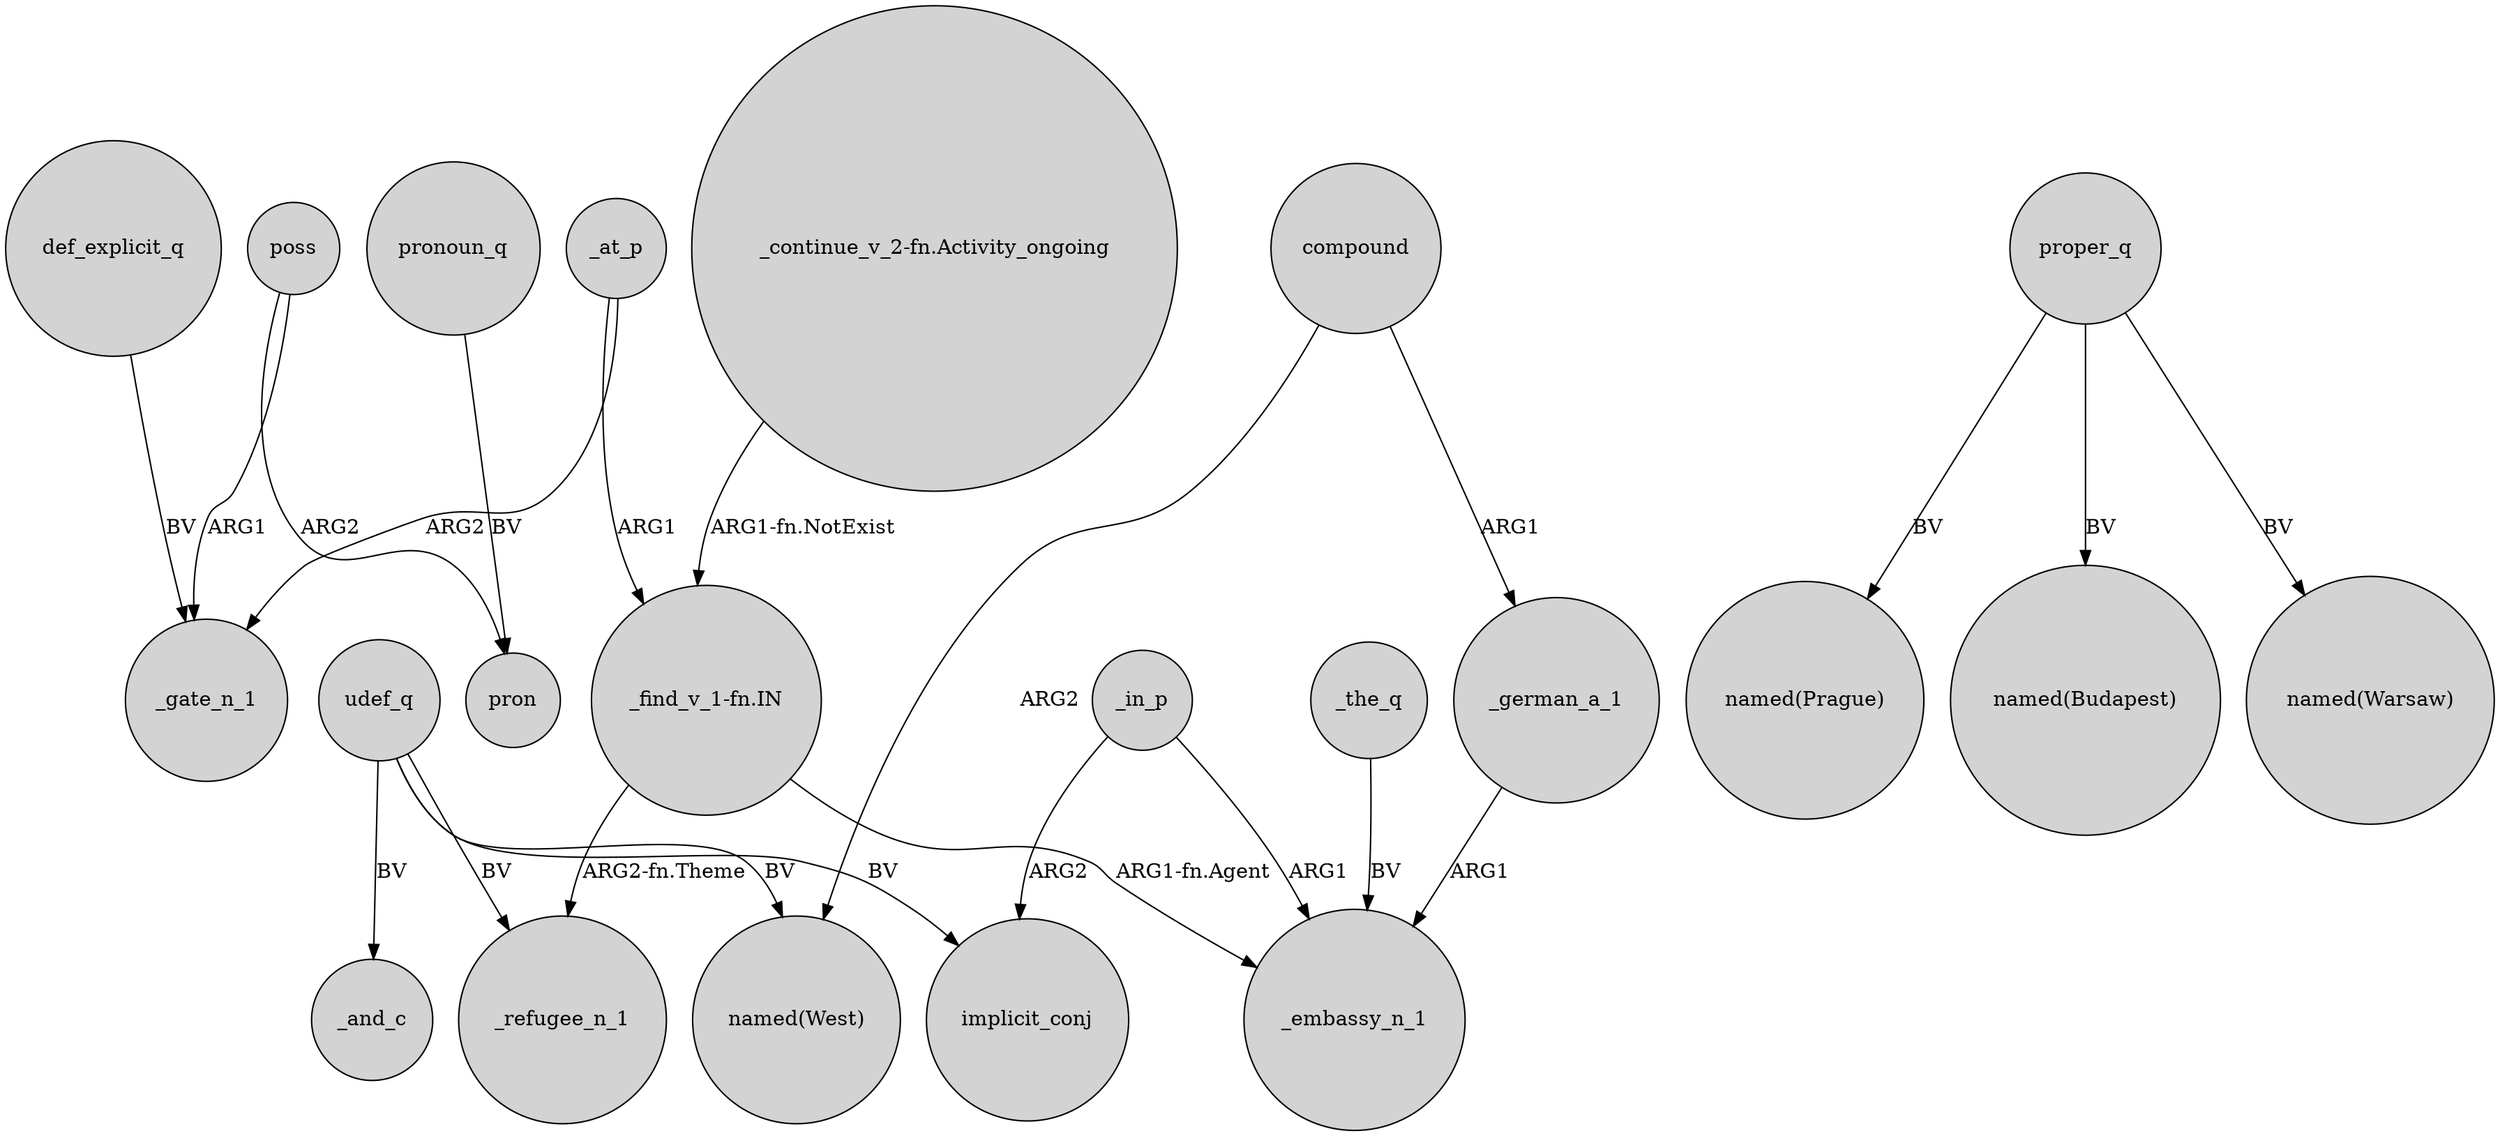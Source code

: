 digraph {
	node [shape=circle style=filled]
	poss -> _gate_n_1 [label=ARG1]
	compound -> "named(West)" [label=ARG2]
	poss -> pron [label=ARG2]
	"_find_v_1-fn.IN" -> _refugee_n_1 [label="ARG2-fn.Theme"]
	"_find_v_1-fn.IN" -> _embassy_n_1 [label="ARG1-fn.Agent"]
	_the_q -> _embassy_n_1 [label=BV]
	udef_q -> implicit_conj [label=BV]
	pronoun_q -> pron [label=BV]
	def_explicit_q -> _gate_n_1 [label=BV]
	udef_q -> "named(West)" [label=BV]
	proper_q -> "named(Prague)" [label=BV]
	"_continue_v_2-fn.Activity_ongoing" -> "_find_v_1-fn.IN" [label="ARG1-fn.NotExist"]
	_in_p -> _embassy_n_1 [label=ARG1]
	proper_q -> "named(Budapest)" [label=BV]
	_at_p -> _gate_n_1 [label=ARG2]
	_in_p -> implicit_conj [label=ARG2]
	_at_p -> "_find_v_1-fn.IN" [label=ARG1]
	udef_q -> _refugee_n_1 [label=BV]
	udef_q -> _and_c [label=BV]
	proper_q -> "named(Warsaw)" [label=BV]
	_german_a_1 -> _embassy_n_1 [label=ARG1]
	compound -> _german_a_1 [label=ARG1]
}
